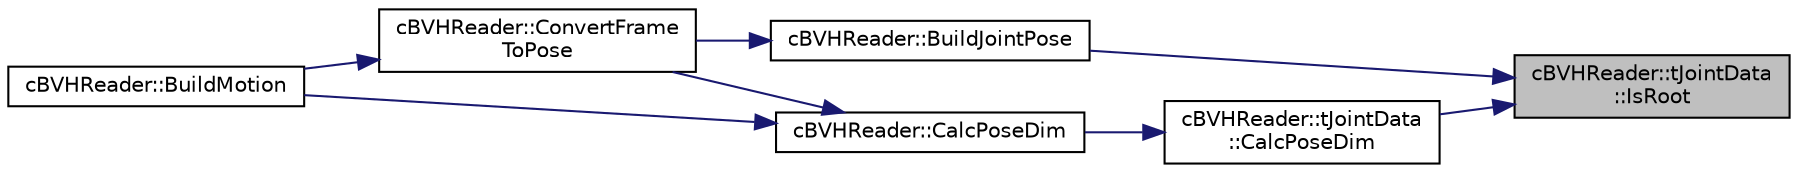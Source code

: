 digraph "cBVHReader::tJointData::IsRoot"
{
 // LATEX_PDF_SIZE
  edge [fontname="Helvetica",fontsize="10",labelfontname="Helvetica",labelfontsize="10"];
  node [fontname="Helvetica",fontsize="10",shape=record];
  rankdir="RL";
  Node1 [label="cBVHReader::tJointData\l::IsRoot",height=0.2,width=0.4,color="black", fillcolor="grey75", style="filled", fontcolor="black",tooltip=" "];
  Node1 -> Node2 [dir="back",color="midnightblue",fontsize="10",style="solid",fontname="Helvetica"];
  Node2 [label="cBVHReader::BuildJointPose",height=0.2,width=0.4,color="black", fillcolor="white", style="filled",URL="$classc_b_v_h_reader.html#ae7d1a30a5feb5571f5e6223430901f45",tooltip=" "];
  Node2 -> Node3 [dir="back",color="midnightblue",fontsize="10",style="solid",fontname="Helvetica"];
  Node3 [label="cBVHReader::ConvertFrame\lToPose",height=0.2,width=0.4,color="black", fillcolor="white", style="filled",URL="$classc_b_v_h_reader.html#a6b35b7127ba27497b0124e74fa8a980d",tooltip=" "];
  Node3 -> Node4 [dir="back",color="midnightblue",fontsize="10",style="solid",fontname="Helvetica"];
  Node4 [label="cBVHReader::BuildMotion",height=0.2,width=0.4,color="black", fillcolor="white", style="filled",URL="$classc_b_v_h_reader.html#a22b8a4d39f27238ac3fdfa647b428287",tooltip=" "];
  Node1 -> Node5 [dir="back",color="midnightblue",fontsize="10",style="solid",fontname="Helvetica"];
  Node5 [label="cBVHReader::tJointData\l::CalcPoseDim",height=0.2,width=0.4,color="black", fillcolor="white", style="filled",URL="$structc_b_v_h_reader_1_1t_joint_data.html#aa9c02a3494e56953446c6c2d193a2c18",tooltip=" "];
  Node5 -> Node6 [dir="back",color="midnightblue",fontsize="10",style="solid",fontname="Helvetica"];
  Node6 [label="cBVHReader::CalcPoseDim",height=0.2,width=0.4,color="black", fillcolor="white", style="filled",URL="$classc_b_v_h_reader.html#a7d6c9d1b5a67298fb8994aee0c4144d7",tooltip=" "];
  Node6 -> Node4 [dir="back",color="midnightblue",fontsize="10",style="solid",fontname="Helvetica"];
  Node6 -> Node3 [dir="back",color="midnightblue",fontsize="10",style="solid",fontname="Helvetica"];
}
